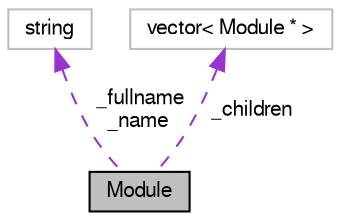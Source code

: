 digraph "Module"
{
  bgcolor="transparent";
  edge [fontname="FreeSans",fontsize="10",labelfontname="FreeSans",labelfontsize="10"];
  node [fontname="FreeSans",fontsize="10",shape=record];
  Node57 [label="Module",height=0.2,width=0.4,color="black", fillcolor="grey75", style="filled", fontcolor="black"];
  Node58 -> Node57 [dir="back",color="darkorchid3",fontsize="10",style="dashed",label=" _fullname\n_name" ,fontname="FreeSans"];
  Node58 [label="string",height=0.2,width=0.4,color="grey75"];
  Node59 -> Node57 [dir="back",color="darkorchid3",fontsize="10",style="dashed",label=" _children" ,fontname="FreeSans"];
  Node59 [label="vector\< Module * \>",height=0.2,width=0.4,color="grey75"];
}
